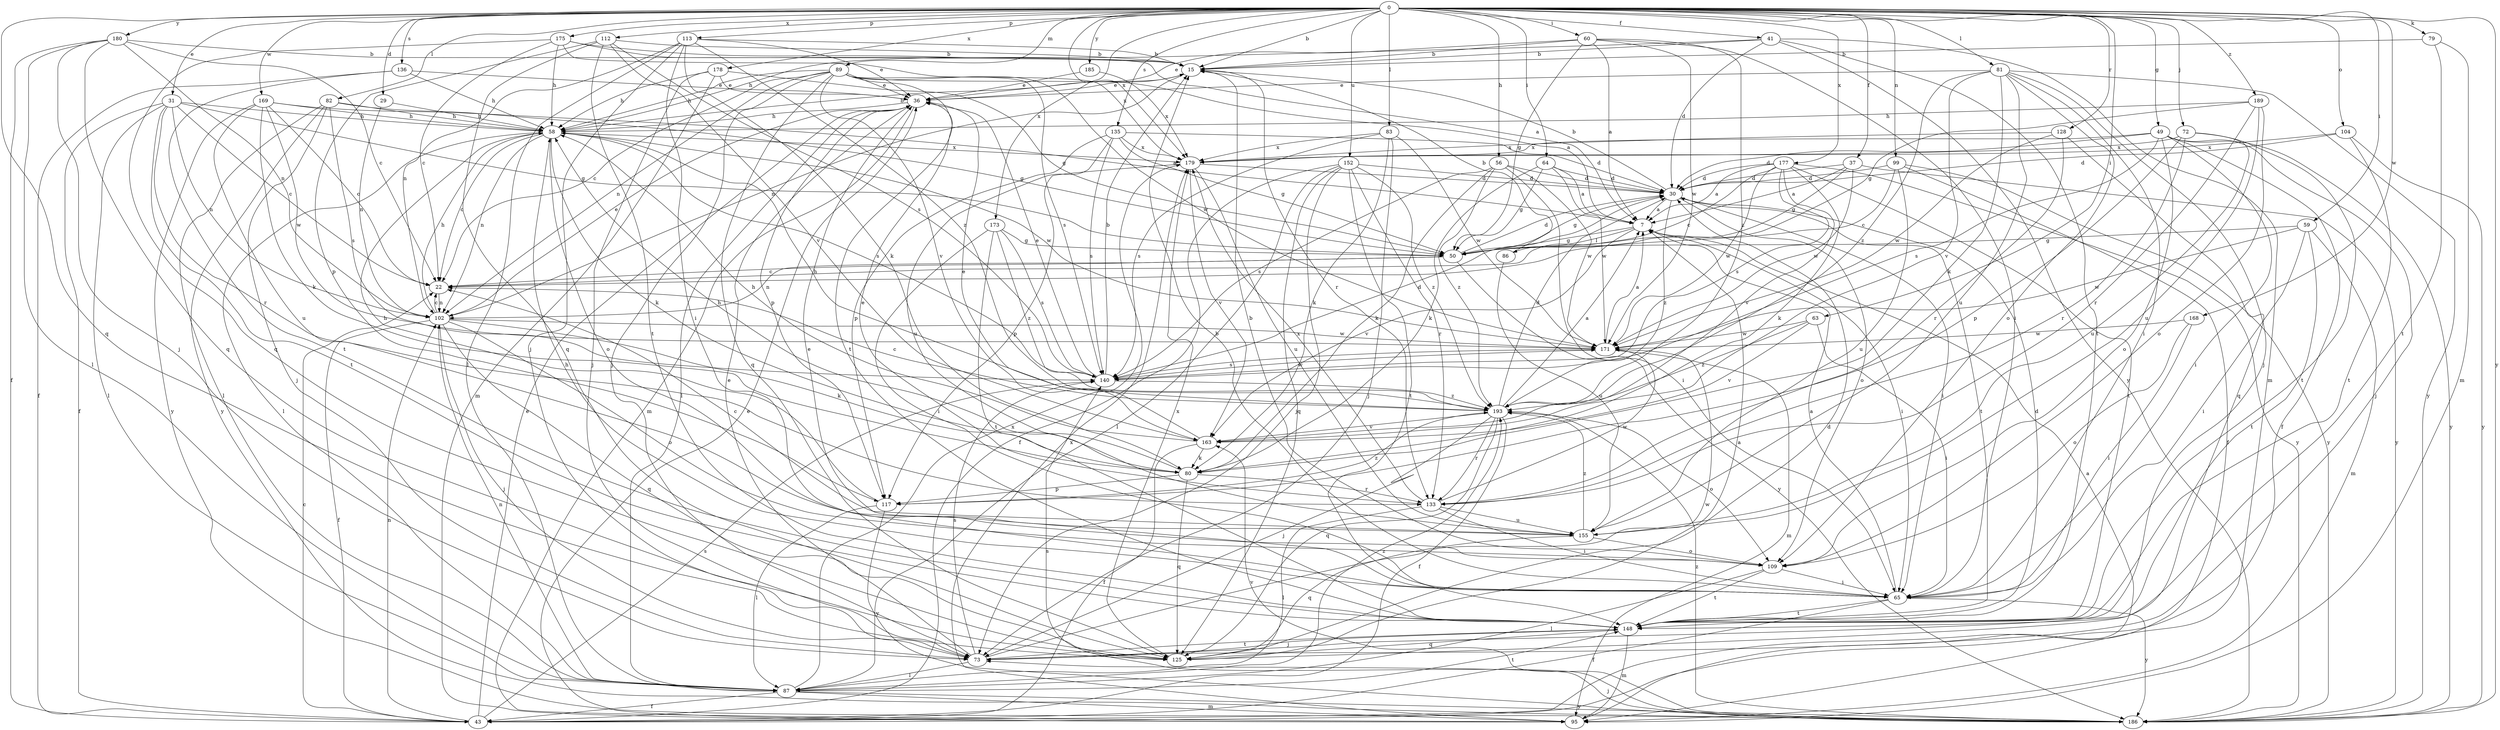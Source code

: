 strict digraph  {
0;
7;
15;
22;
29;
30;
31;
36;
37;
41;
43;
49;
50;
56;
58;
59;
60;
63;
64;
65;
72;
73;
79;
80;
81;
82;
83;
86;
87;
89;
95;
99;
102;
104;
109;
112;
113;
117;
125;
128;
133;
135;
136;
140;
148;
152;
155;
163;
168;
169;
171;
173;
175;
177;
178;
179;
180;
185;
186;
189;
193;
0 -> 15  [label=b];
0 -> 29  [label=d];
0 -> 31  [label=e];
0 -> 37  [label=f];
0 -> 41  [label=f];
0 -> 49  [label=g];
0 -> 56  [label=h];
0 -> 59  [label=i];
0 -> 60  [label=i];
0 -> 63  [label=i];
0 -> 64  [label=i];
0 -> 72  [label=j];
0 -> 79  [label=k];
0 -> 81  [label=l];
0 -> 82  [label=l];
0 -> 83  [label=l];
0 -> 89  [label=m];
0 -> 99  [label=n];
0 -> 104  [label=o];
0 -> 112  [label=p];
0 -> 113  [label=p];
0 -> 125  [label=q];
0 -> 128  [label=r];
0 -> 135  [label=s];
0 -> 136  [label=s];
0 -> 152  [label=u];
0 -> 168  [label=w];
0 -> 169  [label=w];
0 -> 173  [label=x];
0 -> 175  [label=x];
0 -> 177  [label=x];
0 -> 178  [label=x];
0 -> 179  [label=x];
0 -> 180  [label=y];
0 -> 185  [label=y];
0 -> 186  [label=y];
0 -> 189  [label=z];
7 -> 50  [label=g];
7 -> 65  [label=i];
7 -> 86  [label=l];
7 -> 163  [label=v];
15 -> 36  [label=e];
15 -> 102  [label=n];
15 -> 133  [label=r];
22 -> 102  [label=n];
29 -> 58  [label=h];
29 -> 102  [label=n];
30 -> 7  [label=a];
30 -> 15  [label=b];
30 -> 50  [label=g];
30 -> 65  [label=i];
30 -> 109  [label=o];
30 -> 148  [label=t];
30 -> 193  [label=z];
31 -> 22  [label=c];
31 -> 43  [label=f];
31 -> 50  [label=g];
31 -> 58  [label=h];
31 -> 87  [label=l];
31 -> 102  [label=n];
31 -> 133  [label=r];
31 -> 148  [label=t];
36 -> 58  [label=h];
36 -> 87  [label=l];
36 -> 95  [label=m];
36 -> 117  [label=p];
37 -> 7  [label=a];
37 -> 30  [label=d];
37 -> 50  [label=g];
37 -> 171  [label=w];
37 -> 186  [label=y];
41 -> 15  [label=b];
41 -> 30  [label=d];
41 -> 58  [label=h];
41 -> 95  [label=m];
41 -> 148  [label=t];
41 -> 186  [label=y];
43 -> 22  [label=c];
43 -> 36  [label=e];
43 -> 102  [label=n];
43 -> 140  [label=s];
49 -> 30  [label=d];
49 -> 43  [label=f];
49 -> 65  [label=i];
49 -> 73  [label=j];
49 -> 109  [label=o];
49 -> 140  [label=s];
49 -> 179  [label=x];
49 -> 186  [label=y];
50 -> 22  [label=c];
50 -> 30  [label=d];
50 -> 102  [label=n];
50 -> 186  [label=y];
56 -> 30  [label=d];
56 -> 65  [label=i];
56 -> 80  [label=k];
56 -> 140  [label=s];
56 -> 171  [label=w];
56 -> 193  [label=z];
58 -> 15  [label=b];
58 -> 22  [label=c];
58 -> 80  [label=k];
58 -> 87  [label=l];
58 -> 102  [label=n];
58 -> 109  [label=o];
58 -> 140  [label=s];
58 -> 171  [label=w];
58 -> 179  [label=x];
59 -> 50  [label=g];
59 -> 65  [label=i];
59 -> 95  [label=m];
59 -> 148  [label=t];
59 -> 171  [label=w];
60 -> 7  [label=a];
60 -> 15  [label=b];
60 -> 36  [label=e];
60 -> 50  [label=g];
60 -> 65  [label=i];
60 -> 171  [label=w];
60 -> 193  [label=z];
63 -> 65  [label=i];
63 -> 163  [label=v];
63 -> 171  [label=w];
63 -> 193  [label=z];
64 -> 7  [label=a];
64 -> 30  [label=d];
64 -> 50  [label=g];
64 -> 80  [label=k];
64 -> 171  [label=w];
65 -> 7  [label=a];
65 -> 15  [label=b];
65 -> 36  [label=e];
65 -> 43  [label=f];
65 -> 58  [label=h];
65 -> 148  [label=t];
65 -> 186  [label=y];
72 -> 117  [label=p];
72 -> 133  [label=r];
72 -> 148  [label=t];
72 -> 155  [label=u];
72 -> 179  [label=x];
73 -> 36  [label=e];
73 -> 87  [label=l];
73 -> 140  [label=s];
73 -> 148  [label=t];
73 -> 171  [label=w];
79 -> 15  [label=b];
79 -> 95  [label=m];
79 -> 148  [label=t];
80 -> 58  [label=h];
80 -> 117  [label=p];
80 -> 125  [label=q];
80 -> 133  [label=r];
81 -> 36  [label=e];
81 -> 65  [label=i];
81 -> 73  [label=j];
81 -> 80  [label=k];
81 -> 109  [label=o];
81 -> 155  [label=u];
81 -> 163  [label=v];
81 -> 186  [label=y];
81 -> 193  [label=z];
82 -> 50  [label=g];
82 -> 58  [label=h];
82 -> 73  [label=j];
82 -> 87  [label=l];
82 -> 140  [label=s];
82 -> 186  [label=y];
83 -> 73  [label=j];
83 -> 80  [label=k];
83 -> 140  [label=s];
83 -> 171  [label=w];
83 -> 179  [label=x];
86 -> 15  [label=b];
86 -> 155  [label=u];
87 -> 43  [label=f];
87 -> 95  [label=m];
87 -> 102  [label=n];
87 -> 148  [label=t];
87 -> 179  [label=x];
87 -> 186  [label=y];
87 -> 193  [label=z];
89 -> 7  [label=a];
89 -> 22  [label=c];
89 -> 36  [label=e];
89 -> 58  [label=h];
89 -> 73  [label=j];
89 -> 102  [label=n];
89 -> 125  [label=q];
89 -> 140  [label=s];
89 -> 148  [label=t];
89 -> 163  [label=v];
89 -> 171  [label=w];
95 -> 7  [label=a];
95 -> 36  [label=e];
95 -> 179  [label=x];
99 -> 22  [label=c];
99 -> 30  [label=d];
99 -> 43  [label=f];
99 -> 155  [label=u];
99 -> 186  [label=y];
102 -> 22  [label=c];
102 -> 36  [label=e];
102 -> 43  [label=f];
102 -> 58  [label=h];
102 -> 73  [label=j];
102 -> 80  [label=k];
102 -> 109  [label=o];
102 -> 125  [label=q];
102 -> 171  [label=w];
104 -> 30  [label=d];
104 -> 148  [label=t];
104 -> 179  [label=x];
104 -> 186  [label=y];
109 -> 15  [label=b];
109 -> 65  [label=i];
109 -> 87  [label=l];
109 -> 148  [label=t];
112 -> 15  [label=b];
112 -> 117  [label=p];
112 -> 125  [label=q];
112 -> 140  [label=s];
112 -> 148  [label=t];
112 -> 163  [label=v];
113 -> 15  [label=b];
113 -> 36  [label=e];
113 -> 65  [label=i];
113 -> 73  [label=j];
113 -> 80  [label=k];
113 -> 87  [label=l];
113 -> 102  [label=n];
113 -> 193  [label=z];
117 -> 58  [label=h];
117 -> 87  [label=l];
117 -> 186  [label=y];
117 -> 193  [label=z];
125 -> 7  [label=a];
125 -> 30  [label=d];
125 -> 179  [label=x];
128 -> 125  [label=q];
128 -> 133  [label=r];
128 -> 171  [label=w];
128 -> 179  [label=x];
133 -> 36  [label=e];
133 -> 65  [label=i];
133 -> 87  [label=l];
133 -> 155  [label=u];
133 -> 171  [label=w];
133 -> 179  [label=x];
135 -> 30  [label=d];
135 -> 50  [label=g];
135 -> 117  [label=p];
135 -> 140  [label=s];
135 -> 155  [label=u];
135 -> 179  [label=x];
136 -> 36  [label=e];
136 -> 43  [label=f];
136 -> 58  [label=h];
136 -> 148  [label=t];
140 -> 15  [label=b];
140 -> 30  [label=d];
140 -> 36  [label=e];
140 -> 171  [label=w];
140 -> 193  [label=z];
148 -> 30  [label=d];
148 -> 73  [label=j];
148 -> 95  [label=m];
148 -> 125  [label=q];
152 -> 30  [label=d];
152 -> 43  [label=f];
152 -> 73  [label=j];
152 -> 87  [label=l];
152 -> 125  [label=q];
152 -> 133  [label=r];
152 -> 148  [label=t];
152 -> 193  [label=z];
155 -> 22  [label=c];
155 -> 109  [label=o];
155 -> 125  [label=q];
155 -> 193  [label=z];
163 -> 36  [label=e];
163 -> 43  [label=f];
163 -> 58  [label=h];
163 -> 80  [label=k];
168 -> 65  [label=i];
168 -> 109  [label=o];
168 -> 171  [label=w];
169 -> 7  [label=a];
169 -> 22  [label=c];
169 -> 58  [label=h];
169 -> 80  [label=k];
169 -> 155  [label=u];
169 -> 171  [label=w];
169 -> 186  [label=y];
171 -> 7  [label=a];
171 -> 95  [label=m];
171 -> 140  [label=s];
173 -> 50  [label=g];
173 -> 65  [label=i];
173 -> 140  [label=s];
173 -> 148  [label=t];
173 -> 193  [label=z];
175 -> 7  [label=a];
175 -> 15  [label=b];
175 -> 22  [label=c];
175 -> 58  [label=h];
175 -> 125  [label=q];
175 -> 179  [label=x];
177 -> 7  [label=a];
177 -> 22  [label=c];
177 -> 30  [label=d];
177 -> 80  [label=k];
177 -> 140  [label=s];
177 -> 148  [label=t];
177 -> 163  [label=v];
177 -> 171  [label=w];
177 -> 186  [label=y];
178 -> 36  [label=e];
178 -> 50  [label=g];
178 -> 58  [label=h];
178 -> 73  [label=j];
178 -> 95  [label=m];
179 -> 30  [label=d];
179 -> 117  [label=p];
179 -> 155  [label=u];
179 -> 163  [label=v];
180 -> 15  [label=b];
180 -> 22  [label=c];
180 -> 43  [label=f];
180 -> 73  [label=j];
180 -> 87  [label=l];
180 -> 102  [label=n];
180 -> 125  [label=q];
185 -> 36  [label=e];
185 -> 179  [label=x];
186 -> 73  [label=j];
186 -> 140  [label=s];
186 -> 163  [label=v];
186 -> 193  [label=z];
189 -> 50  [label=g];
189 -> 58  [label=h];
189 -> 109  [label=o];
189 -> 133  [label=r];
189 -> 155  [label=u];
193 -> 7  [label=a];
193 -> 22  [label=c];
193 -> 30  [label=d];
193 -> 43  [label=f];
193 -> 58  [label=h];
193 -> 73  [label=j];
193 -> 109  [label=o];
193 -> 125  [label=q];
193 -> 133  [label=r];
193 -> 163  [label=v];
}
